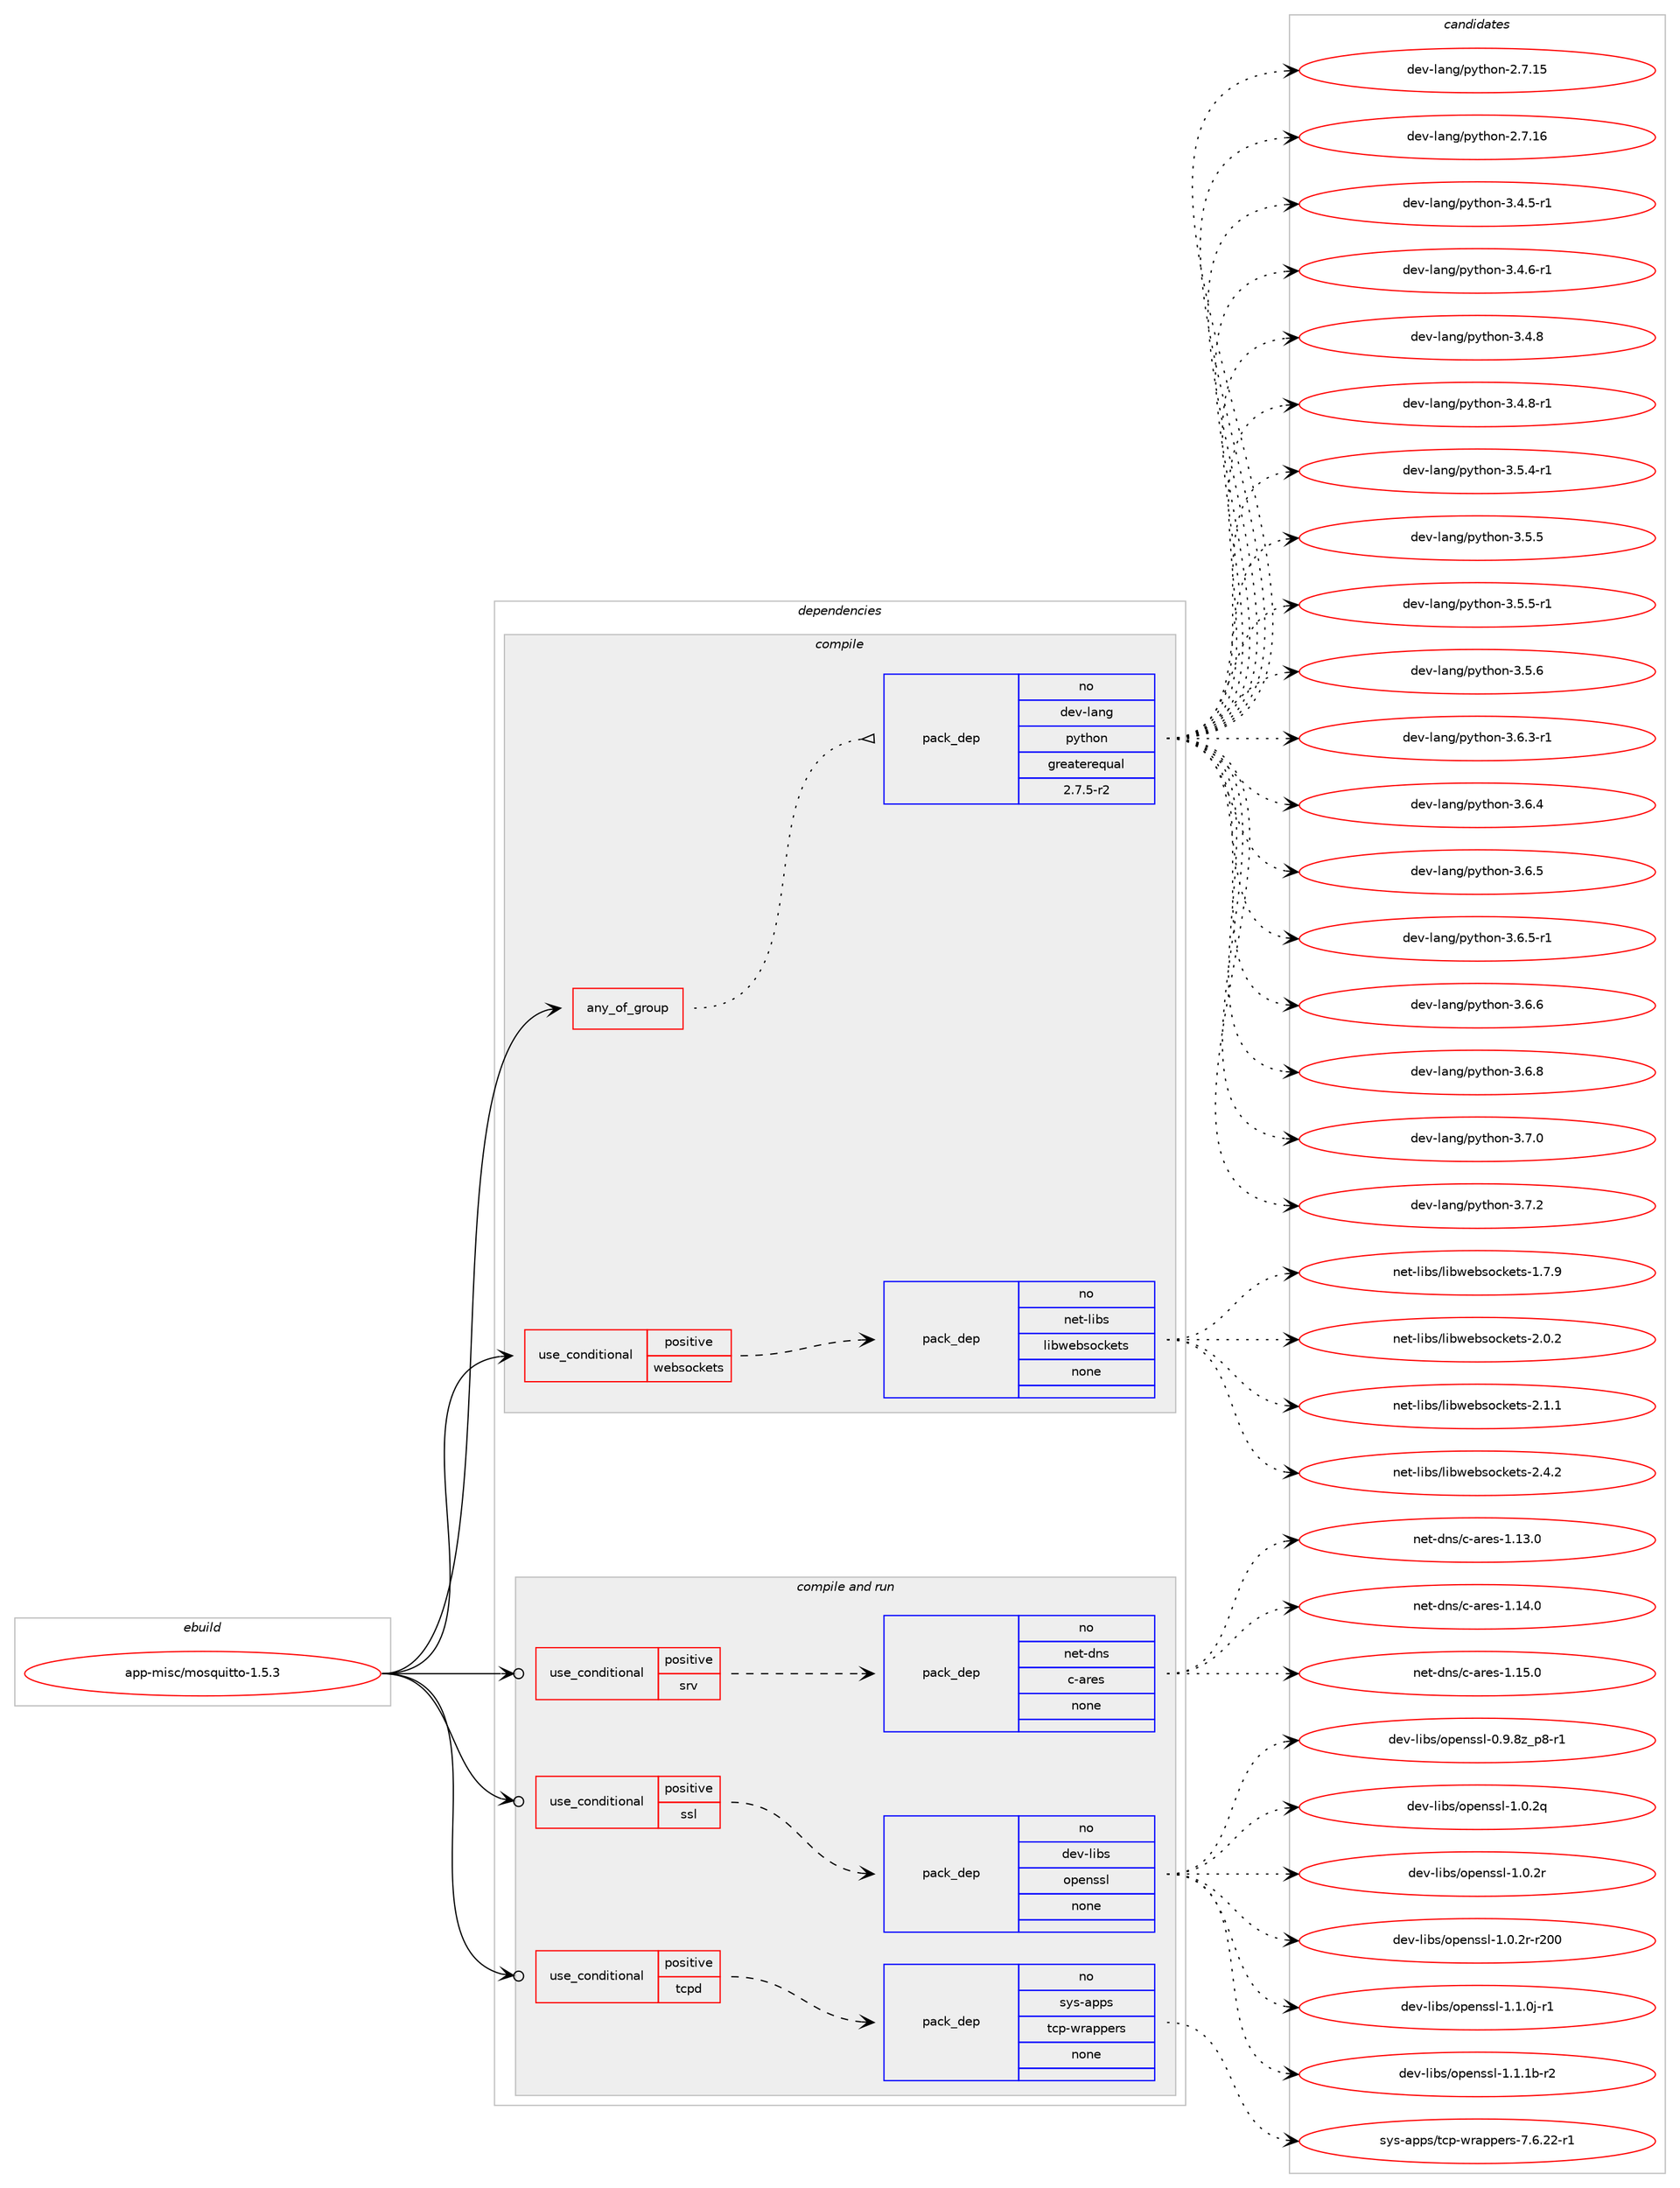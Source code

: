 digraph prolog {

# *************
# Graph options
# *************

newrank=true;
concentrate=true;
compound=true;
graph [rankdir=LR,fontname=Helvetica,fontsize=10,ranksep=1.5];#, ranksep=2.5, nodesep=0.2];
edge  [arrowhead=vee];
node  [fontname=Helvetica,fontsize=10];

# **********
# The ebuild
# **********

subgraph cluster_leftcol {
color=gray;
rank=same;
label=<<i>ebuild</i>>;
id [label="app-misc/mosquitto-1.5.3", color=red, width=4, href="../app-misc/mosquitto-1.5.3.svg"];
}

# ****************
# The dependencies
# ****************

subgraph cluster_midcol {
color=gray;
label=<<i>dependencies</i>>;
subgraph cluster_compile {
fillcolor="#eeeeee";
style=filled;
label=<<i>compile</i>>;
subgraph any19692 {
dependency1300205 [label=<<TABLE BORDER="0" CELLBORDER="1" CELLSPACING="0" CELLPADDING="4"><TR><TD CELLPADDING="10">any_of_group</TD></TR></TABLE>>, shape=none, color=red];subgraph pack926307 {
dependency1300206 [label=<<TABLE BORDER="0" CELLBORDER="1" CELLSPACING="0" CELLPADDING="4" WIDTH="220"><TR><TD ROWSPAN="6" CELLPADDING="30">pack_dep</TD></TR><TR><TD WIDTH="110">no</TD></TR><TR><TD>dev-lang</TD></TR><TR><TD>python</TD></TR><TR><TD>greaterequal</TD></TR><TR><TD>2.7.5-r2</TD></TR></TABLE>>, shape=none, color=blue];
}
dependency1300205:e -> dependency1300206:w [weight=20,style="dotted",arrowhead="oinv"];
}
id:e -> dependency1300205:w [weight=20,style="solid",arrowhead="vee"];
subgraph cond353664 {
dependency1300207 [label=<<TABLE BORDER="0" CELLBORDER="1" CELLSPACING="0" CELLPADDING="4"><TR><TD ROWSPAN="3" CELLPADDING="10">use_conditional</TD></TR><TR><TD>positive</TD></TR><TR><TD>websockets</TD></TR></TABLE>>, shape=none, color=red];
subgraph pack926308 {
dependency1300208 [label=<<TABLE BORDER="0" CELLBORDER="1" CELLSPACING="0" CELLPADDING="4" WIDTH="220"><TR><TD ROWSPAN="6" CELLPADDING="30">pack_dep</TD></TR><TR><TD WIDTH="110">no</TD></TR><TR><TD>net-libs</TD></TR><TR><TD>libwebsockets</TD></TR><TR><TD>none</TD></TR><TR><TD></TD></TR></TABLE>>, shape=none, color=blue];
}
dependency1300207:e -> dependency1300208:w [weight=20,style="dashed",arrowhead="vee"];
}
id:e -> dependency1300207:w [weight=20,style="solid",arrowhead="vee"];
}
subgraph cluster_compileandrun {
fillcolor="#eeeeee";
style=filled;
label=<<i>compile and run</i>>;
subgraph cond353665 {
dependency1300209 [label=<<TABLE BORDER="0" CELLBORDER="1" CELLSPACING="0" CELLPADDING="4"><TR><TD ROWSPAN="3" CELLPADDING="10">use_conditional</TD></TR><TR><TD>positive</TD></TR><TR><TD>srv</TD></TR></TABLE>>, shape=none, color=red];
subgraph pack926309 {
dependency1300210 [label=<<TABLE BORDER="0" CELLBORDER="1" CELLSPACING="0" CELLPADDING="4" WIDTH="220"><TR><TD ROWSPAN="6" CELLPADDING="30">pack_dep</TD></TR><TR><TD WIDTH="110">no</TD></TR><TR><TD>net-dns</TD></TR><TR><TD>c-ares</TD></TR><TR><TD>none</TD></TR><TR><TD></TD></TR></TABLE>>, shape=none, color=blue];
}
dependency1300209:e -> dependency1300210:w [weight=20,style="dashed",arrowhead="vee"];
}
id:e -> dependency1300209:w [weight=20,style="solid",arrowhead="odotvee"];
subgraph cond353666 {
dependency1300211 [label=<<TABLE BORDER="0" CELLBORDER="1" CELLSPACING="0" CELLPADDING="4"><TR><TD ROWSPAN="3" CELLPADDING="10">use_conditional</TD></TR><TR><TD>positive</TD></TR><TR><TD>ssl</TD></TR></TABLE>>, shape=none, color=red];
subgraph pack926310 {
dependency1300212 [label=<<TABLE BORDER="0" CELLBORDER="1" CELLSPACING="0" CELLPADDING="4" WIDTH="220"><TR><TD ROWSPAN="6" CELLPADDING="30">pack_dep</TD></TR><TR><TD WIDTH="110">no</TD></TR><TR><TD>dev-libs</TD></TR><TR><TD>openssl</TD></TR><TR><TD>none</TD></TR><TR><TD></TD></TR></TABLE>>, shape=none, color=blue];
}
dependency1300211:e -> dependency1300212:w [weight=20,style="dashed",arrowhead="vee"];
}
id:e -> dependency1300211:w [weight=20,style="solid",arrowhead="odotvee"];
subgraph cond353667 {
dependency1300213 [label=<<TABLE BORDER="0" CELLBORDER="1" CELLSPACING="0" CELLPADDING="4"><TR><TD ROWSPAN="3" CELLPADDING="10">use_conditional</TD></TR><TR><TD>positive</TD></TR><TR><TD>tcpd</TD></TR></TABLE>>, shape=none, color=red];
subgraph pack926311 {
dependency1300214 [label=<<TABLE BORDER="0" CELLBORDER="1" CELLSPACING="0" CELLPADDING="4" WIDTH="220"><TR><TD ROWSPAN="6" CELLPADDING="30">pack_dep</TD></TR><TR><TD WIDTH="110">no</TD></TR><TR><TD>sys-apps</TD></TR><TR><TD>tcp-wrappers</TD></TR><TR><TD>none</TD></TR><TR><TD></TD></TR></TABLE>>, shape=none, color=blue];
}
dependency1300213:e -> dependency1300214:w [weight=20,style="dashed",arrowhead="vee"];
}
id:e -> dependency1300213:w [weight=20,style="solid",arrowhead="odotvee"];
}
subgraph cluster_run {
fillcolor="#eeeeee";
style=filled;
label=<<i>run</i>>;
}
}

# **************
# The candidates
# **************

subgraph cluster_choices {
rank=same;
color=gray;
label=<<i>candidates</i>>;

subgraph choice926307 {
color=black;
nodesep=1;
choice10010111845108971101034711212111610411111045504655464953 [label="dev-lang/python-2.7.15", color=red, width=4,href="../dev-lang/python-2.7.15.svg"];
choice10010111845108971101034711212111610411111045504655464954 [label="dev-lang/python-2.7.16", color=red, width=4,href="../dev-lang/python-2.7.16.svg"];
choice1001011184510897110103471121211161041111104551465246534511449 [label="dev-lang/python-3.4.5-r1", color=red, width=4,href="../dev-lang/python-3.4.5-r1.svg"];
choice1001011184510897110103471121211161041111104551465246544511449 [label="dev-lang/python-3.4.6-r1", color=red, width=4,href="../dev-lang/python-3.4.6-r1.svg"];
choice100101118451089711010347112121116104111110455146524656 [label="dev-lang/python-3.4.8", color=red, width=4,href="../dev-lang/python-3.4.8.svg"];
choice1001011184510897110103471121211161041111104551465246564511449 [label="dev-lang/python-3.4.8-r1", color=red, width=4,href="../dev-lang/python-3.4.8-r1.svg"];
choice1001011184510897110103471121211161041111104551465346524511449 [label="dev-lang/python-3.5.4-r1", color=red, width=4,href="../dev-lang/python-3.5.4-r1.svg"];
choice100101118451089711010347112121116104111110455146534653 [label="dev-lang/python-3.5.5", color=red, width=4,href="../dev-lang/python-3.5.5.svg"];
choice1001011184510897110103471121211161041111104551465346534511449 [label="dev-lang/python-3.5.5-r1", color=red, width=4,href="../dev-lang/python-3.5.5-r1.svg"];
choice100101118451089711010347112121116104111110455146534654 [label="dev-lang/python-3.5.6", color=red, width=4,href="../dev-lang/python-3.5.6.svg"];
choice1001011184510897110103471121211161041111104551465446514511449 [label="dev-lang/python-3.6.3-r1", color=red, width=4,href="../dev-lang/python-3.6.3-r1.svg"];
choice100101118451089711010347112121116104111110455146544652 [label="dev-lang/python-3.6.4", color=red, width=4,href="../dev-lang/python-3.6.4.svg"];
choice100101118451089711010347112121116104111110455146544653 [label="dev-lang/python-3.6.5", color=red, width=4,href="../dev-lang/python-3.6.5.svg"];
choice1001011184510897110103471121211161041111104551465446534511449 [label="dev-lang/python-3.6.5-r1", color=red, width=4,href="../dev-lang/python-3.6.5-r1.svg"];
choice100101118451089711010347112121116104111110455146544654 [label="dev-lang/python-3.6.6", color=red, width=4,href="../dev-lang/python-3.6.6.svg"];
choice100101118451089711010347112121116104111110455146544656 [label="dev-lang/python-3.6.8", color=red, width=4,href="../dev-lang/python-3.6.8.svg"];
choice100101118451089711010347112121116104111110455146554648 [label="dev-lang/python-3.7.0", color=red, width=4,href="../dev-lang/python-3.7.0.svg"];
choice100101118451089711010347112121116104111110455146554650 [label="dev-lang/python-3.7.2", color=red, width=4,href="../dev-lang/python-3.7.2.svg"];
dependency1300206:e -> choice10010111845108971101034711212111610411111045504655464953:w [style=dotted,weight="100"];
dependency1300206:e -> choice10010111845108971101034711212111610411111045504655464954:w [style=dotted,weight="100"];
dependency1300206:e -> choice1001011184510897110103471121211161041111104551465246534511449:w [style=dotted,weight="100"];
dependency1300206:e -> choice1001011184510897110103471121211161041111104551465246544511449:w [style=dotted,weight="100"];
dependency1300206:e -> choice100101118451089711010347112121116104111110455146524656:w [style=dotted,weight="100"];
dependency1300206:e -> choice1001011184510897110103471121211161041111104551465246564511449:w [style=dotted,weight="100"];
dependency1300206:e -> choice1001011184510897110103471121211161041111104551465346524511449:w [style=dotted,weight="100"];
dependency1300206:e -> choice100101118451089711010347112121116104111110455146534653:w [style=dotted,weight="100"];
dependency1300206:e -> choice1001011184510897110103471121211161041111104551465346534511449:w [style=dotted,weight="100"];
dependency1300206:e -> choice100101118451089711010347112121116104111110455146534654:w [style=dotted,weight="100"];
dependency1300206:e -> choice1001011184510897110103471121211161041111104551465446514511449:w [style=dotted,weight="100"];
dependency1300206:e -> choice100101118451089711010347112121116104111110455146544652:w [style=dotted,weight="100"];
dependency1300206:e -> choice100101118451089711010347112121116104111110455146544653:w [style=dotted,weight="100"];
dependency1300206:e -> choice1001011184510897110103471121211161041111104551465446534511449:w [style=dotted,weight="100"];
dependency1300206:e -> choice100101118451089711010347112121116104111110455146544654:w [style=dotted,weight="100"];
dependency1300206:e -> choice100101118451089711010347112121116104111110455146544656:w [style=dotted,weight="100"];
dependency1300206:e -> choice100101118451089711010347112121116104111110455146554648:w [style=dotted,weight="100"];
dependency1300206:e -> choice100101118451089711010347112121116104111110455146554650:w [style=dotted,weight="100"];
}
subgraph choice926308 {
color=black;
nodesep=1;
choice110101116451081059811547108105981191019811511199107101116115454946554657 [label="net-libs/libwebsockets-1.7.9", color=red, width=4,href="../net-libs/libwebsockets-1.7.9.svg"];
choice110101116451081059811547108105981191019811511199107101116115455046484650 [label="net-libs/libwebsockets-2.0.2", color=red, width=4,href="../net-libs/libwebsockets-2.0.2.svg"];
choice110101116451081059811547108105981191019811511199107101116115455046494649 [label="net-libs/libwebsockets-2.1.1", color=red, width=4,href="../net-libs/libwebsockets-2.1.1.svg"];
choice110101116451081059811547108105981191019811511199107101116115455046524650 [label="net-libs/libwebsockets-2.4.2", color=red, width=4,href="../net-libs/libwebsockets-2.4.2.svg"];
dependency1300208:e -> choice110101116451081059811547108105981191019811511199107101116115454946554657:w [style=dotted,weight="100"];
dependency1300208:e -> choice110101116451081059811547108105981191019811511199107101116115455046484650:w [style=dotted,weight="100"];
dependency1300208:e -> choice110101116451081059811547108105981191019811511199107101116115455046494649:w [style=dotted,weight="100"];
dependency1300208:e -> choice110101116451081059811547108105981191019811511199107101116115455046524650:w [style=dotted,weight="100"];
}
subgraph choice926309 {
color=black;
nodesep=1;
choice110101116451001101154799459711410111545494649514648 [label="net-dns/c-ares-1.13.0", color=red, width=4,href="../net-dns/c-ares-1.13.0.svg"];
choice110101116451001101154799459711410111545494649524648 [label="net-dns/c-ares-1.14.0", color=red, width=4,href="../net-dns/c-ares-1.14.0.svg"];
choice110101116451001101154799459711410111545494649534648 [label="net-dns/c-ares-1.15.0", color=red, width=4,href="../net-dns/c-ares-1.15.0.svg"];
dependency1300210:e -> choice110101116451001101154799459711410111545494649514648:w [style=dotted,weight="100"];
dependency1300210:e -> choice110101116451001101154799459711410111545494649524648:w [style=dotted,weight="100"];
dependency1300210:e -> choice110101116451001101154799459711410111545494649534648:w [style=dotted,weight="100"];
}
subgraph choice926310 {
color=black;
nodesep=1;
choice10010111845108105981154711111210111011511510845484657465612295112564511449 [label="dev-libs/openssl-0.9.8z_p8-r1", color=red, width=4,href="../dev-libs/openssl-0.9.8z_p8-r1.svg"];
choice100101118451081059811547111112101110115115108454946484650113 [label="dev-libs/openssl-1.0.2q", color=red, width=4,href="../dev-libs/openssl-1.0.2q.svg"];
choice100101118451081059811547111112101110115115108454946484650114 [label="dev-libs/openssl-1.0.2r", color=red, width=4,href="../dev-libs/openssl-1.0.2r.svg"];
choice10010111845108105981154711111210111011511510845494648465011445114504848 [label="dev-libs/openssl-1.0.2r-r200", color=red, width=4,href="../dev-libs/openssl-1.0.2r-r200.svg"];
choice1001011184510810598115471111121011101151151084549464946481064511449 [label="dev-libs/openssl-1.1.0j-r1", color=red, width=4,href="../dev-libs/openssl-1.1.0j-r1.svg"];
choice100101118451081059811547111112101110115115108454946494649984511450 [label="dev-libs/openssl-1.1.1b-r2", color=red, width=4,href="../dev-libs/openssl-1.1.1b-r2.svg"];
dependency1300212:e -> choice10010111845108105981154711111210111011511510845484657465612295112564511449:w [style=dotted,weight="100"];
dependency1300212:e -> choice100101118451081059811547111112101110115115108454946484650113:w [style=dotted,weight="100"];
dependency1300212:e -> choice100101118451081059811547111112101110115115108454946484650114:w [style=dotted,weight="100"];
dependency1300212:e -> choice10010111845108105981154711111210111011511510845494648465011445114504848:w [style=dotted,weight="100"];
dependency1300212:e -> choice1001011184510810598115471111121011101151151084549464946481064511449:w [style=dotted,weight="100"];
dependency1300212:e -> choice100101118451081059811547111112101110115115108454946494649984511450:w [style=dotted,weight="100"];
}
subgraph choice926311 {
color=black;
nodesep=1;
choice115121115459711211211547116991124511911497112112101114115455546544650504511449 [label="sys-apps/tcp-wrappers-7.6.22-r1", color=red, width=4,href="../sys-apps/tcp-wrappers-7.6.22-r1.svg"];
dependency1300214:e -> choice115121115459711211211547116991124511911497112112101114115455546544650504511449:w [style=dotted,weight="100"];
}
}

}
